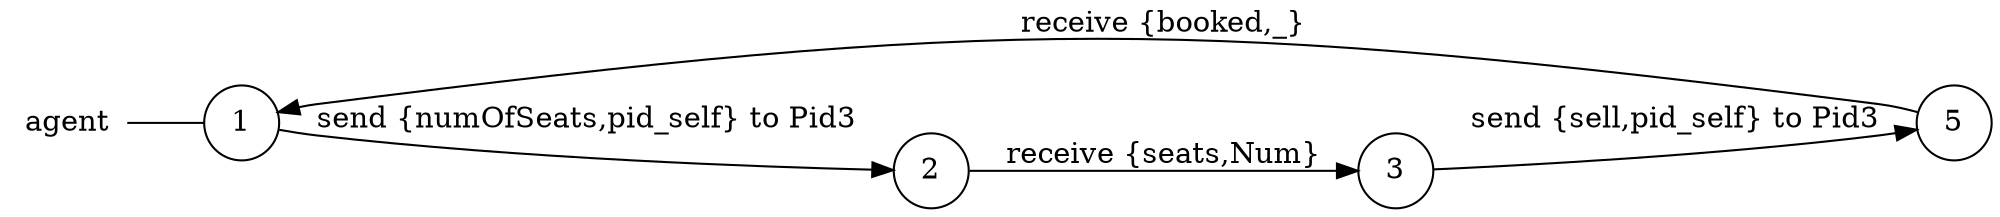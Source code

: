 digraph agent {
	rankdir="LR";
	n_0 [label="agent", shape="plaintext"];
	n_1 [id="5", shape=circle, label="5"];
	n_2 [id="1", shape=circle, label="1"];
	n_0 -> n_2 [arrowhead=none];
	n_3 [id="2", shape=circle, label="2"];
	n_4 [id="3", shape=circle, label="3"];

	n_1 -> n_2 [id="[$e|5]", label="receive {booked,_}"];
	n_4 -> n_1 [id="[$e|3]", label="send {sell,pid_self} to Pid3"];
	n_2 -> n_3 [id="[$e|4]", label="send {numOfSeats,pid_self} to Pid3"];
	n_3 -> n_4 [id="[$e|2]", label="receive {seats,Num}"];
}
